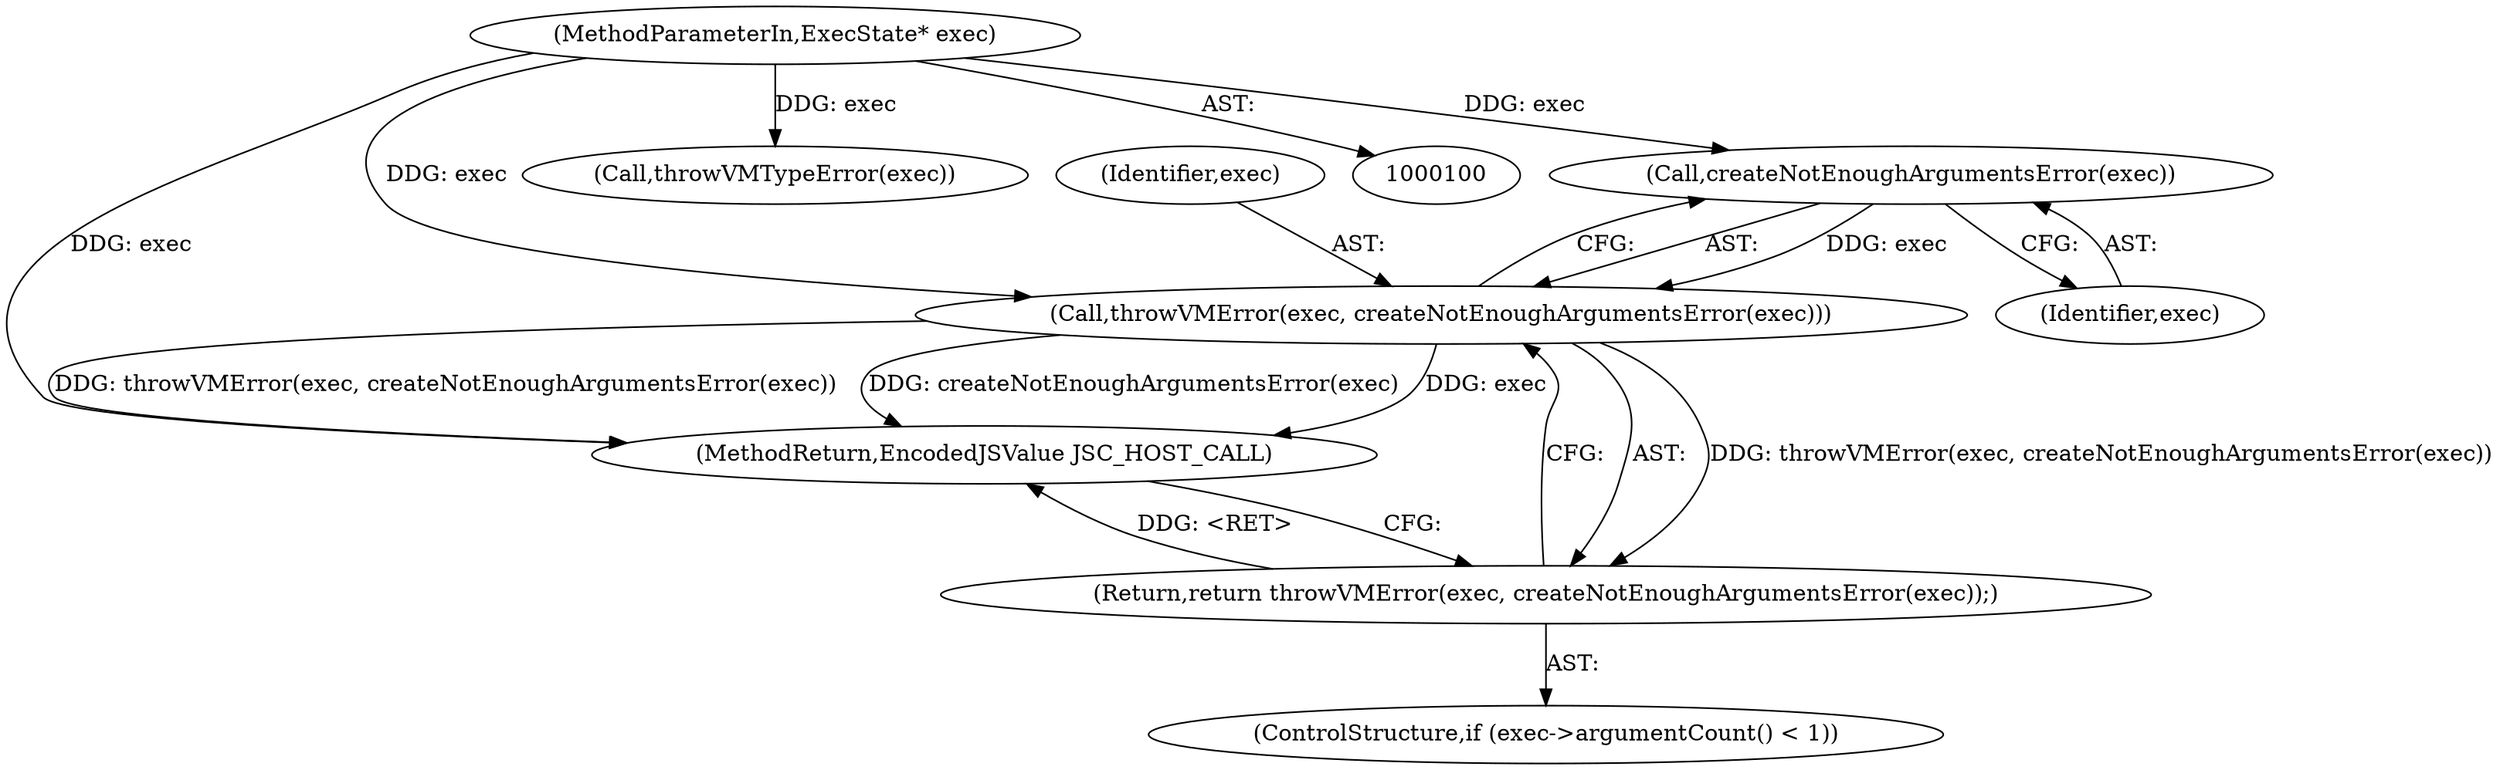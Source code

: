 digraph "0_Chrome_b944f670bb7a8a919daac497a4ea0536c954c201_18@pointer" {
"1000134" [label="(Call,createNotEnoughArgumentsError(exec))"];
"1000101" [label="(MethodParameterIn,ExecState* exec)"];
"1000132" [label="(Call,throwVMError(exec, createNotEnoughArgumentsError(exec)))"];
"1000131" [label="(Return,return throwVMError(exec, createNotEnoughArgumentsError(exec));)"];
"1000113" [label="(Call,throwVMTypeError(exec))"];
"1000133" [label="(Identifier,exec)"];
"1000132" [label="(Call,throwVMError(exec, createNotEnoughArgumentsError(exec)))"];
"1000135" [label="(Identifier,exec)"];
"1000147" [label="(MethodReturn,EncodedJSValue JSC_HOST_CALL)"];
"1000127" [label="(ControlStructure,if (exec->argumentCount() < 1))"];
"1000101" [label="(MethodParameterIn,ExecState* exec)"];
"1000131" [label="(Return,return throwVMError(exec, createNotEnoughArgumentsError(exec));)"];
"1000134" [label="(Call,createNotEnoughArgumentsError(exec))"];
"1000134" -> "1000132"  [label="AST: "];
"1000134" -> "1000135"  [label="CFG: "];
"1000135" -> "1000134"  [label="AST: "];
"1000132" -> "1000134"  [label="CFG: "];
"1000134" -> "1000132"  [label="DDG: exec"];
"1000101" -> "1000134"  [label="DDG: exec"];
"1000101" -> "1000100"  [label="AST: "];
"1000101" -> "1000147"  [label="DDG: exec"];
"1000101" -> "1000113"  [label="DDG: exec"];
"1000101" -> "1000132"  [label="DDG: exec"];
"1000132" -> "1000131"  [label="AST: "];
"1000133" -> "1000132"  [label="AST: "];
"1000131" -> "1000132"  [label="CFG: "];
"1000132" -> "1000147"  [label="DDG: exec"];
"1000132" -> "1000147"  [label="DDG: throwVMError(exec, createNotEnoughArgumentsError(exec))"];
"1000132" -> "1000147"  [label="DDG: createNotEnoughArgumentsError(exec)"];
"1000132" -> "1000131"  [label="DDG: throwVMError(exec, createNotEnoughArgumentsError(exec))"];
"1000131" -> "1000127"  [label="AST: "];
"1000147" -> "1000131"  [label="CFG: "];
"1000131" -> "1000147"  [label="DDG: <RET>"];
}
